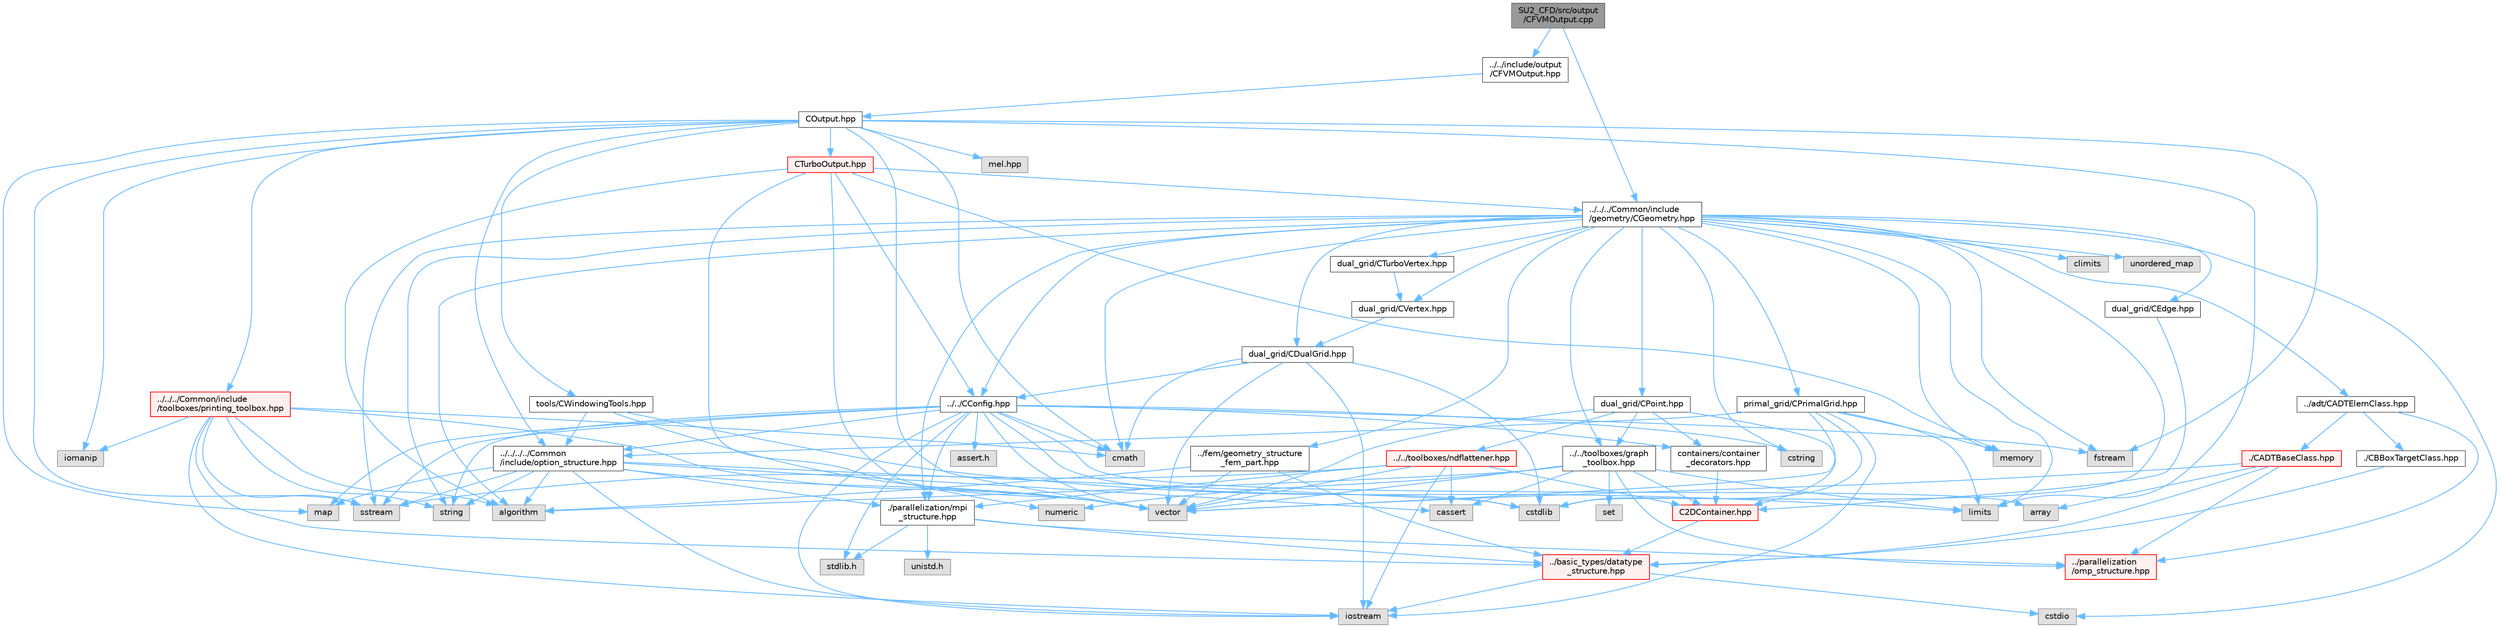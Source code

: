 digraph "SU2_CFD/src/output/CFVMOutput.cpp"
{
 // LATEX_PDF_SIZE
  bgcolor="transparent";
  edge [fontname=Helvetica,fontsize=10,labelfontname=Helvetica,labelfontsize=10];
  node [fontname=Helvetica,fontsize=10,shape=box,height=0.2,width=0.4];
  Node1 [id="Node000001",label="SU2_CFD/src/output\l/CFVMOutput.cpp",height=0.2,width=0.4,color="gray40", fillcolor="grey60", style="filled", fontcolor="black",tooltip="Main subroutines for Finite Volume Method output."];
  Node1 -> Node2 [id="edge1_Node000001_Node000002",color="steelblue1",style="solid",tooltip=" "];
  Node2 [id="Node000002",label="../../include/output\l/CFVMOutput.hpp",height=0.2,width=0.4,color="grey40", fillcolor="white", style="filled",URL="$CFVMOutput_8hpp.html",tooltip="Headers of the Finite Volume Method output."];
  Node2 -> Node3 [id="edge2_Node000002_Node000003",color="steelblue1",style="solid",tooltip=" "];
  Node3 [id="Node000003",label="COutput.hpp",height=0.2,width=0.4,color="grey40", fillcolor="white", style="filled",URL="$COutput_8hpp.html",tooltip="Headers of the output class."];
  Node3 -> Node4 [id="edge3_Node000003_Node000004",color="steelblue1",style="solid",tooltip=" "];
  Node4 [id="Node000004",label="fstream",height=0.2,width=0.4,color="grey60", fillcolor="#E0E0E0", style="filled",tooltip=" "];
  Node3 -> Node5 [id="edge4_Node000003_Node000005",color="steelblue1",style="solid",tooltip=" "];
  Node5 [id="Node000005",label="cmath",height=0.2,width=0.4,color="grey60", fillcolor="#E0E0E0", style="filled",tooltip=" "];
  Node3 -> Node6 [id="edge5_Node000003_Node000006",color="steelblue1",style="solid",tooltip=" "];
  Node6 [id="Node000006",label="map",height=0.2,width=0.4,color="grey60", fillcolor="#E0E0E0", style="filled",tooltip=" "];
  Node3 -> Node7 [id="edge6_Node000003_Node000007",color="steelblue1",style="solid",tooltip=" "];
  Node7 [id="Node000007",label="sstream",height=0.2,width=0.4,color="grey60", fillcolor="#E0E0E0", style="filled",tooltip=" "];
  Node3 -> Node8 [id="edge7_Node000003_Node000008",color="steelblue1",style="solid",tooltip=" "];
  Node8 [id="Node000008",label="iomanip",height=0.2,width=0.4,color="grey60", fillcolor="#E0E0E0", style="filled",tooltip=" "];
  Node3 -> Node9 [id="edge8_Node000003_Node000009",color="steelblue1",style="solid",tooltip=" "];
  Node9 [id="Node000009",label="limits",height=0.2,width=0.4,color="grey60", fillcolor="#E0E0E0", style="filled",tooltip=" "];
  Node3 -> Node10 [id="edge9_Node000003_Node000010",color="steelblue1",style="solid",tooltip=" "];
  Node10 [id="Node000010",label="vector",height=0.2,width=0.4,color="grey60", fillcolor="#E0E0E0", style="filled",tooltip=" "];
  Node3 -> Node11 [id="edge10_Node000003_Node000011",color="steelblue1",style="solid",tooltip=" "];
  Node11 [id="Node000011",label="../../../Common/include\l/toolboxes/printing_toolbox.hpp",height=0.2,width=0.4,color="red", fillcolor="#FFF0F0", style="filled",URL="$printing__toolbox_8hpp.html",tooltip="Header file for the printing toolbox."];
  Node11 -> Node12 [id="edge11_Node000011_Node000012",color="steelblue1",style="solid",tooltip=" "];
  Node12 [id="Node000012",label="iostream",height=0.2,width=0.4,color="grey60", fillcolor="#E0E0E0", style="filled",tooltip=" "];
  Node11 -> Node8 [id="edge12_Node000011_Node000008",color="steelblue1",style="solid",tooltip=" "];
  Node11 -> Node10 [id="edge13_Node000011_Node000010",color="steelblue1",style="solid",tooltip=" "];
  Node11 -> Node14 [id="edge14_Node000011_Node000014",color="steelblue1",style="solid",tooltip=" "];
  Node14 [id="Node000014",label="string",height=0.2,width=0.4,color="grey60", fillcolor="#E0E0E0", style="filled",tooltip=" "];
  Node11 -> Node7 [id="edge15_Node000011_Node000007",color="steelblue1",style="solid",tooltip=" "];
  Node11 -> Node5 [id="edge16_Node000011_Node000005",color="steelblue1",style="solid",tooltip=" "];
  Node11 -> Node15 [id="edge17_Node000011_Node000015",color="steelblue1",style="solid",tooltip=" "];
  Node15 [id="Node000015",label="algorithm",height=0.2,width=0.4,color="grey60", fillcolor="#E0E0E0", style="filled",tooltip=" "];
  Node11 -> Node16 [id="edge18_Node000011_Node000016",color="steelblue1",style="solid",tooltip=" "];
  Node16 [id="Node000016",label="../basic_types/datatype\l_structure.hpp",height=0.2,width=0.4,color="red", fillcolor="#FFF0F0", style="filled",URL="$datatype__structure_8hpp.html",tooltip="Headers for generalized datatypes, defines an interface for AD types."];
  Node16 -> Node12 [id="edge19_Node000016_Node000012",color="steelblue1",style="solid",tooltip=" "];
  Node16 -> Node18 [id="edge20_Node000016_Node000018",color="steelblue1",style="solid",tooltip=" "];
  Node18 [id="Node000018",label="cstdio",height=0.2,width=0.4,color="grey60", fillcolor="#E0E0E0", style="filled",tooltip=" "];
  Node3 -> Node25 [id="edge21_Node000003_Node000025",color="steelblue1",style="solid",tooltip=" "];
  Node25 [id="Node000025",label="tools/CWindowingTools.hpp",height=0.2,width=0.4,color="grey40", fillcolor="white", style="filled",URL="$CWindowingTools_8hpp.html",tooltip=" "];
  Node25 -> Node10 [id="edge22_Node000025_Node000010",color="steelblue1",style="solid",tooltip=" "];
  Node25 -> Node9 [id="edge23_Node000025_Node000009",color="steelblue1",style="solid",tooltip=" "];
  Node25 -> Node26 [id="edge24_Node000025_Node000026",color="steelblue1",style="solid",tooltip=" "];
  Node26 [id="Node000026",label="../../../../Common\l/include/option_structure.hpp",height=0.2,width=0.4,color="grey40", fillcolor="white", style="filled",URL="$option__structure_8hpp.html",tooltip="Defines classes for referencing options for easy input in CConfig."];
  Node26 -> Node27 [id="edge25_Node000026_Node000027",color="steelblue1",style="solid",tooltip=" "];
  Node27 [id="Node000027",label="./parallelization/mpi\l_structure.hpp",height=0.2,width=0.4,color="grey40", fillcolor="white", style="filled",URL="$mpi__structure_8hpp.html",tooltip="Headers of the mpi interface for generalized datatypes. The subroutines and functions are in the mpi_..."];
  Node27 -> Node28 [id="edge26_Node000027_Node000028",color="steelblue1",style="solid",tooltip=" "];
  Node28 [id="Node000028",label="stdlib.h",height=0.2,width=0.4,color="grey60", fillcolor="#E0E0E0", style="filled",tooltip=" "];
  Node27 -> Node16 [id="edge27_Node000027_Node000016",color="steelblue1",style="solid",tooltip=" "];
  Node27 -> Node29 [id="edge28_Node000027_Node000029",color="steelblue1",style="solid",tooltip=" "];
  Node29 [id="Node000029",label="unistd.h",height=0.2,width=0.4,color="grey60", fillcolor="#E0E0E0", style="filled",tooltip=" "];
  Node27 -> Node22 [id="edge29_Node000027_Node000022",color="steelblue1",style="solid",tooltip=" "];
  Node22 [id="Node000022",label="../parallelization\l/omp_structure.hpp",height=0.2,width=0.4,color="red", fillcolor="#FFF0F0", style="filled",URL="$omp__structure_8hpp.html",tooltip="OpenMP interface header, provides compatibility functions if the code is built without OpenMP support..."];
  Node26 -> Node12 [id="edge30_Node000026_Node000012",color="steelblue1",style="solid",tooltip=" "];
  Node26 -> Node7 [id="edge31_Node000026_Node000007",color="steelblue1",style="solid",tooltip=" "];
  Node26 -> Node14 [id="edge32_Node000026_Node000014",color="steelblue1",style="solid",tooltip=" "];
  Node26 -> Node10 [id="edge33_Node000026_Node000010",color="steelblue1",style="solid",tooltip=" "];
  Node26 -> Node6 [id="edge34_Node000026_Node000006",color="steelblue1",style="solid",tooltip=" "];
  Node26 -> Node30 [id="edge35_Node000026_Node000030",color="steelblue1",style="solid",tooltip=" "];
  Node30 [id="Node000030",label="cstdlib",height=0.2,width=0.4,color="grey60", fillcolor="#E0E0E0", style="filled",tooltip=" "];
  Node26 -> Node15 [id="edge36_Node000026_Node000015",color="steelblue1",style="solid",tooltip=" "];
  Node26 -> Node31 [id="edge37_Node000026_Node000031",color="steelblue1",style="solid",tooltip=" "];
  Node31 [id="Node000031",label="cassert",height=0.2,width=0.4,color="grey60", fillcolor="#E0E0E0", style="filled",tooltip=" "];
  Node3 -> Node26 [id="edge38_Node000003_Node000026",color="steelblue1",style="solid",tooltip=" "];
  Node3 -> Node32 [id="edge39_Node000003_Node000032",color="steelblue1",style="solid",tooltip=" "];
  Node32 [id="Node000032",label="CTurboOutput.hpp",height=0.2,width=0.4,color="red", fillcolor="#FFF0F0", style="filled",URL="$CTurboOutput_8hpp.html",tooltip="Headers of the Turbomachinery Performance class."];
  Node32 -> Node10 [id="edge40_Node000032_Node000010",color="steelblue1",style="solid",tooltip=" "];
  Node32 -> Node33 [id="edge41_Node000032_Node000033",color="steelblue1",style="solid",tooltip=" "];
  Node33 [id="Node000033",label="memory",height=0.2,width=0.4,color="grey60", fillcolor="#E0E0E0", style="filled",tooltip=" "];
  Node32 -> Node15 [id="edge42_Node000032_Node000015",color="steelblue1",style="solid",tooltip=" "];
  Node32 -> Node35 [id="edge43_Node000032_Node000035",color="steelblue1",style="solid",tooltip=" "];
  Node35 [id="Node000035",label="numeric",height=0.2,width=0.4,color="grey60", fillcolor="#E0E0E0", style="filled",tooltip=" "];
  Node32 -> Node36 [id="edge44_Node000032_Node000036",color="steelblue1",style="solid",tooltip=" "];
  Node36 [id="Node000036",label="../../../Common/include\l/geometry/CGeometry.hpp",height=0.2,width=0.4,color="grey40", fillcolor="white", style="filled",URL="$CGeometry_8hpp.html",tooltip="Headers of the main subroutines for creating the geometrical structure. The subroutines and functions..."];
  Node36 -> Node9 [id="edge45_Node000036_Node000009",color="steelblue1",style="solid",tooltip=" "];
  Node36 -> Node27 [id="edge46_Node000036_Node000027",color="steelblue1",style="solid",tooltip=" "];
  Node36 -> Node14 [id="edge47_Node000036_Node000014",color="steelblue1",style="solid",tooltip=" "];
  Node36 -> Node4 [id="edge48_Node000036_Node000004",color="steelblue1",style="solid",tooltip=" "];
  Node36 -> Node7 [id="edge49_Node000036_Node000007",color="steelblue1",style="solid",tooltip=" "];
  Node36 -> Node5 [id="edge50_Node000036_Node000005",color="steelblue1",style="solid",tooltip=" "];
  Node36 -> Node15 [id="edge51_Node000036_Node000015",color="steelblue1",style="solid",tooltip=" "];
  Node36 -> Node37 [id="edge52_Node000036_Node000037",color="steelblue1",style="solid",tooltip=" "];
  Node37 [id="Node000037",label="cstring",height=0.2,width=0.4,color="grey60", fillcolor="#E0E0E0", style="filled",tooltip=" "];
  Node36 -> Node18 [id="edge53_Node000036_Node000018",color="steelblue1",style="solid",tooltip=" "];
  Node36 -> Node30 [id="edge54_Node000036_Node000030",color="steelblue1",style="solid",tooltip=" "];
  Node36 -> Node38 [id="edge55_Node000036_Node000038",color="steelblue1",style="solid",tooltip=" "];
  Node38 [id="Node000038",label="climits",height=0.2,width=0.4,color="grey60", fillcolor="#E0E0E0", style="filled",tooltip=" "];
  Node36 -> Node33 [id="edge56_Node000036_Node000033",color="steelblue1",style="solid",tooltip=" "];
  Node36 -> Node39 [id="edge57_Node000036_Node000039",color="steelblue1",style="solid",tooltip=" "];
  Node39 [id="Node000039",label="unordered_map",height=0.2,width=0.4,color="grey60", fillcolor="#E0E0E0", style="filled",tooltip=" "];
  Node36 -> Node40 [id="edge58_Node000036_Node000040",color="steelblue1",style="solid",tooltip=" "];
  Node40 [id="Node000040",label="primal_grid/CPrimalGrid.hpp",height=0.2,width=0.4,color="grey40", fillcolor="white", style="filled",URL="$CPrimalGrid_8hpp.html",tooltip="Headers of the main subroutines for storing the primal grid structure. The subroutines and functions ..."];
  Node40 -> Node12 [id="edge59_Node000040_Node000012",color="steelblue1",style="solid",tooltip=" "];
  Node40 -> Node10 [id="edge60_Node000040_Node000010",color="steelblue1",style="solid",tooltip=" "];
  Node40 -> Node9 [id="edge61_Node000040_Node000009",color="steelblue1",style="solid",tooltip=" "];
  Node40 -> Node30 [id="edge62_Node000040_Node000030",color="steelblue1",style="solid",tooltip=" "];
  Node40 -> Node33 [id="edge63_Node000040_Node000033",color="steelblue1",style="solid",tooltip=" "];
  Node40 -> Node26 [id="edge64_Node000040_Node000026",color="steelblue1",style="solid",tooltip=" "];
  Node36 -> Node41 [id="edge65_Node000036_Node000041",color="steelblue1",style="solid",tooltip=" "];
  Node41 [id="Node000041",label="dual_grid/CDualGrid.hpp",height=0.2,width=0.4,color="grey40", fillcolor="white", style="filled",URL="$CDualGrid_8hpp.html",tooltip="Headers of the main subroutines for doing the complete dual grid structure. The subroutines and funct..."];
  Node41 -> Node5 [id="edge66_Node000041_Node000005",color="steelblue1",style="solid",tooltip=" "];
  Node41 -> Node12 [id="edge67_Node000041_Node000012",color="steelblue1",style="solid",tooltip=" "];
  Node41 -> Node30 [id="edge68_Node000041_Node000030",color="steelblue1",style="solid",tooltip=" "];
  Node41 -> Node10 [id="edge69_Node000041_Node000010",color="steelblue1",style="solid",tooltip=" "];
  Node41 -> Node42 [id="edge70_Node000041_Node000042",color="steelblue1",style="solid",tooltip=" "];
  Node42 [id="Node000042",label="../../CConfig.hpp",height=0.2,width=0.4,color="grey40", fillcolor="white", style="filled",URL="$CConfig_8hpp.html",tooltip="All the information about the definition of the physical problem. The subroutines and functions are i..."];
  Node42 -> Node27 [id="edge71_Node000042_Node000027",color="steelblue1",style="solid",tooltip=" "];
  Node42 -> Node12 [id="edge72_Node000042_Node000012",color="steelblue1",style="solid",tooltip=" "];
  Node42 -> Node30 [id="edge73_Node000042_Node000030",color="steelblue1",style="solid",tooltip=" "];
  Node42 -> Node4 [id="edge74_Node000042_Node000004",color="steelblue1",style="solid",tooltip=" "];
  Node42 -> Node7 [id="edge75_Node000042_Node000007",color="steelblue1",style="solid",tooltip=" "];
  Node42 -> Node14 [id="edge76_Node000042_Node000014",color="steelblue1",style="solid",tooltip=" "];
  Node42 -> Node37 [id="edge77_Node000042_Node000037",color="steelblue1",style="solid",tooltip=" "];
  Node42 -> Node10 [id="edge78_Node000042_Node000010",color="steelblue1",style="solid",tooltip=" "];
  Node42 -> Node43 [id="edge79_Node000042_Node000043",color="steelblue1",style="solid",tooltip=" "];
  Node43 [id="Node000043",label="array",height=0.2,width=0.4,color="grey60", fillcolor="#E0E0E0", style="filled",tooltip=" "];
  Node42 -> Node28 [id="edge80_Node000042_Node000028",color="steelblue1",style="solid",tooltip=" "];
  Node42 -> Node5 [id="edge81_Node000042_Node000005",color="steelblue1",style="solid",tooltip=" "];
  Node42 -> Node6 [id="edge82_Node000042_Node000006",color="steelblue1",style="solid",tooltip=" "];
  Node42 -> Node44 [id="edge83_Node000042_Node000044",color="steelblue1",style="solid",tooltip=" "];
  Node44 [id="Node000044",label="assert.h",height=0.2,width=0.4,color="grey60", fillcolor="#E0E0E0", style="filled",tooltip=" "];
  Node42 -> Node26 [id="edge84_Node000042_Node000026",color="steelblue1",style="solid",tooltip=" "];
  Node42 -> Node45 [id="edge85_Node000042_Node000045",color="steelblue1",style="solid",tooltip=" "];
  Node45 [id="Node000045",label="containers/container\l_decorators.hpp",height=0.2,width=0.4,color="grey40", fillcolor="white", style="filled",URL="$container__decorators_8hpp.html",tooltip="Collection of small classes that decorate C2DContainer to augment its functionality,..."];
  Node45 -> Node46 [id="edge86_Node000045_Node000046",color="steelblue1",style="solid",tooltip=" "];
  Node46 [id="Node000046",label="C2DContainer.hpp",height=0.2,width=0.4,color="red", fillcolor="#FFF0F0", style="filled",URL="$C2DContainer_8hpp.html",tooltip="A templated vector/matrix object."];
  Node46 -> Node16 [id="edge87_Node000046_Node000016",color="steelblue1",style="solid",tooltip=" "];
  Node36 -> Node54 [id="edge88_Node000036_Node000054",color="steelblue1",style="solid",tooltip=" "];
  Node54 [id="Node000054",label="dual_grid/CPoint.hpp",height=0.2,width=0.4,color="grey40", fillcolor="white", style="filled",URL="$CPoint_8hpp.html",tooltip="Declaration of the point class that stores geometric and adjacency information for dual control volum..."];
  Node54 -> Node46 [id="edge89_Node000054_Node000046",color="steelblue1",style="solid",tooltip=" "];
  Node54 -> Node45 [id="edge90_Node000054_Node000045",color="steelblue1",style="solid",tooltip=" "];
  Node54 -> Node55 [id="edge91_Node000054_Node000055",color="steelblue1",style="solid",tooltip=" "];
  Node55 [id="Node000055",label="../../toolboxes/graph\l_toolbox.hpp",height=0.2,width=0.4,color="grey40", fillcolor="white", style="filled",URL="$graph__toolbox_8hpp.html",tooltip="Functions and classes to build/represent sparse graphs or sparse patterns."];
  Node55 -> Node46 [id="edge92_Node000055_Node000046",color="steelblue1",style="solid",tooltip=" "];
  Node55 -> Node22 [id="edge93_Node000055_Node000022",color="steelblue1",style="solid",tooltip=" "];
  Node55 -> Node56 [id="edge94_Node000055_Node000056",color="steelblue1",style="solid",tooltip=" "];
  Node56 [id="Node000056",label="set",height=0.2,width=0.4,color="grey60", fillcolor="#E0E0E0", style="filled",tooltip=" "];
  Node55 -> Node10 [id="edge95_Node000055_Node000010",color="steelblue1",style="solid",tooltip=" "];
  Node55 -> Node9 [id="edge96_Node000055_Node000009",color="steelblue1",style="solid",tooltip=" "];
  Node55 -> Node31 [id="edge97_Node000055_Node000031",color="steelblue1",style="solid",tooltip=" "];
  Node55 -> Node15 [id="edge98_Node000055_Node000015",color="steelblue1",style="solid",tooltip=" "];
  Node55 -> Node35 [id="edge99_Node000055_Node000035",color="steelblue1",style="solid",tooltip=" "];
  Node54 -> Node10 [id="edge100_Node000054_Node000010",color="steelblue1",style="solid",tooltip=" "];
  Node54 -> Node57 [id="edge101_Node000054_Node000057",color="steelblue1",style="solid",tooltip=" "];
  Node57 [id="Node000057",label="../../toolboxes/ndflattener.hpp",height=0.2,width=0.4,color="red", fillcolor="#FFF0F0", style="filled",URL="$ndflattener_8hpp.html",tooltip="Flatten pointer-to-pointer-... arrays for MPI communication."];
  Node57 -> Node31 [id="edge102_Node000057_Node000031",color="steelblue1",style="solid",tooltip=" "];
  Node57 -> Node12 [id="edge103_Node000057_Node000012",color="steelblue1",style="solid",tooltip=" "];
  Node57 -> Node7 [id="edge104_Node000057_Node000007",color="steelblue1",style="solid",tooltip=" "];
  Node57 -> Node10 [id="edge105_Node000057_Node000010",color="steelblue1",style="solid",tooltip=" "];
  Node57 -> Node46 [id="edge106_Node000057_Node000046",color="steelblue1",style="solid",tooltip=" "];
  Node57 -> Node27 [id="edge107_Node000057_Node000027",color="steelblue1",style="solid",tooltip=" "];
  Node36 -> Node58 [id="edge108_Node000036_Node000058",color="steelblue1",style="solid",tooltip=" "];
  Node58 [id="Node000058",label="dual_grid/CEdge.hpp",height=0.2,width=0.4,color="grey40", fillcolor="white", style="filled",URL="$CEdge_8hpp.html",tooltip="Declaration of the edge class CEdge.cpp file."];
  Node58 -> Node46 [id="edge109_Node000058_Node000046",color="steelblue1",style="solid",tooltip=" "];
  Node36 -> Node59 [id="edge110_Node000036_Node000059",color="steelblue1",style="solid",tooltip=" "];
  Node59 [id="Node000059",label="dual_grid/CVertex.hpp",height=0.2,width=0.4,color="grey40", fillcolor="white", style="filled",URL="$CVertex_8hpp.html",tooltip="Headers of the main subroutines for doing the complete dual grid structure. The subroutines and funct..."];
  Node59 -> Node41 [id="edge111_Node000059_Node000041",color="steelblue1",style="solid",tooltip=" "];
  Node36 -> Node60 [id="edge112_Node000036_Node000060",color="steelblue1",style="solid",tooltip=" "];
  Node60 [id="Node000060",label="dual_grid/CTurboVertex.hpp",height=0.2,width=0.4,color="grey40", fillcolor="white", style="filled",URL="$CTurboVertex_8hpp.html",tooltip="Headers of the main subroutines for doing the complete dual grid structure. The subroutines and funct..."];
  Node60 -> Node59 [id="edge113_Node000060_Node000059",color="steelblue1",style="solid",tooltip=" "];
  Node36 -> Node42 [id="edge114_Node000036_Node000042",color="steelblue1",style="solid",tooltip=" "];
  Node36 -> Node61 [id="edge115_Node000036_Node000061",color="steelblue1",style="solid",tooltip=" "];
  Node61 [id="Node000061",label="../fem/geometry_structure\l_fem_part.hpp",height=0.2,width=0.4,color="grey40", fillcolor="white", style="filled",URL="$geometry__structure__fem__part_8hpp.html",tooltip="Helper classes for the Fluid FEM solver."];
  Node61 -> Node16 [id="edge116_Node000061_Node000016",color="steelblue1",style="solid",tooltip=" "];
  Node61 -> Node10 [id="edge117_Node000061_Node000010",color="steelblue1",style="solid",tooltip=" "];
  Node61 -> Node15 [id="edge118_Node000061_Node000015",color="steelblue1",style="solid",tooltip=" "];
  Node36 -> Node55 [id="edge119_Node000036_Node000055",color="steelblue1",style="solid",tooltip=" "];
  Node36 -> Node62 [id="edge120_Node000036_Node000062",color="steelblue1",style="solid",tooltip=" "];
  Node62 [id="Node000062",label="../adt/CADTElemClass.hpp",height=0.2,width=0.4,color="grey40", fillcolor="white", style="filled",URL="$CADTElemClass_8hpp.html",tooltip="Class for storing an ADT of (linear) elements in an arbitrary number of dimensions."];
  Node62 -> Node63 [id="edge121_Node000062_Node000063",color="steelblue1",style="solid",tooltip=" "];
  Node63 [id="Node000063",label="./CADTBaseClass.hpp",height=0.2,width=0.4,color="red", fillcolor="#FFF0F0", style="filled",URL="$CADTBaseClass_8hpp.html",tooltip="Base class for storing an ADT in an arbitrary number of dimensions."];
  Node63 -> Node10 [id="edge122_Node000063_Node000010",color="steelblue1",style="solid",tooltip=" "];
  Node63 -> Node43 [id="edge123_Node000063_Node000043",color="steelblue1",style="solid",tooltip=" "];
  Node63 -> Node16 [id="edge124_Node000063_Node000016",color="steelblue1",style="solid",tooltip=" "];
  Node63 -> Node22 [id="edge125_Node000063_Node000022",color="steelblue1",style="solid",tooltip=" "];
  Node62 -> Node65 [id="edge126_Node000062_Node000065",color="steelblue1",style="solid",tooltip=" "];
  Node65 [id="Node000065",label="./CBBoxTargetClass.hpp",height=0.2,width=0.4,color="grey40", fillcolor="white", style="filled",URL="$CBBoxTargetClass_8hpp.html",tooltip="Class for storing the information of a possible bounding box candidate during a minimum distance sear..."];
  Node65 -> Node16 [id="edge127_Node000065_Node000016",color="steelblue1",style="solid",tooltip=" "];
  Node62 -> Node22 [id="edge128_Node000062_Node000022",color="steelblue1",style="solid",tooltip=" "];
  Node32 -> Node42 [id="edge129_Node000032_Node000042",color="steelblue1",style="solid",tooltip=" "];
  Node3 -> Node70 [id="edge130_Node000003_Node000070",color="steelblue1",style="solid",tooltip=" "];
  Node70 [id="Node000070",label="mel.hpp",height=0.2,width=0.4,color="grey60", fillcolor="#E0E0E0", style="filled",tooltip=" "];
  Node1 -> Node36 [id="edge131_Node000001_Node000036",color="steelblue1",style="solid",tooltip=" "];
}
